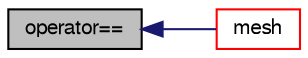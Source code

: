 digraph "operator=="
{
  bgcolor="transparent";
  edge [fontname="FreeSans",fontsize="10",labelfontname="FreeSans",labelfontsize="10"];
  node [fontname="FreeSans",fontsize="10",shape=record];
  rankdir="LR";
  Node572 [label="operator==",height=0.2,width=0.4,color="black", fillcolor="grey75", style="filled", fontcolor="black"];
  Node572 -> Node573 [dir="back",color="midnightblue",fontsize="10",style="solid",fontname="FreeSans"];
  Node573 [label="mesh",height=0.2,width=0.4,color="red",URL="$a21734.html#ae78c91f8ff731c07ccc4351d9fe861ba",tooltip="Return the mesh reference. "];
}
